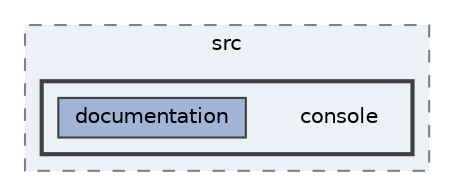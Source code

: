 digraph "/Users/fola/Documents/ArkScript/Ark/lib/modules/src/console"
{
 // INTERACTIVE_SVG=YES
 // LATEX_PDF_SIZE
  bgcolor="transparent";
  edge [fontname=Helvetica,fontsize=10,labelfontname=Helvetica,labelfontsize=10];
  node [fontname=Helvetica,fontsize=10,shape=box,height=0.2,width=0.4];
  compound=true
  subgraph clusterdir_9985dd985f66462ade73a56b3831da65 {
    graph [ bgcolor="#edf0f7", pencolor="grey50", label="src", fontname=Helvetica,fontsize=10 style="filled,dashed", URL="dir_9985dd985f66462ade73a56b3831da65.html",tooltip=""]
  subgraph clusterdir_5ccd28fb76cd73b0cd586c76f4092581 {
    graph [ bgcolor="#edf0f7", pencolor="grey25", label="", fontname=Helvetica,fontsize=10 style="filled,bold", URL="dir_5ccd28fb76cd73b0cd586c76f4092581.html",tooltip=""]
    dir_5ccd28fb76cd73b0cd586c76f4092581 [shape=plaintext, label="console"];
  dir_37edbf6e1a3564ed4de496dbe0a4039f [label="documentation", fillcolor="#a2b4d6", color="grey25", style="filled", URL="dir_37edbf6e1a3564ed4de496dbe0a4039f.html",tooltip=""];
  }
  }
}
